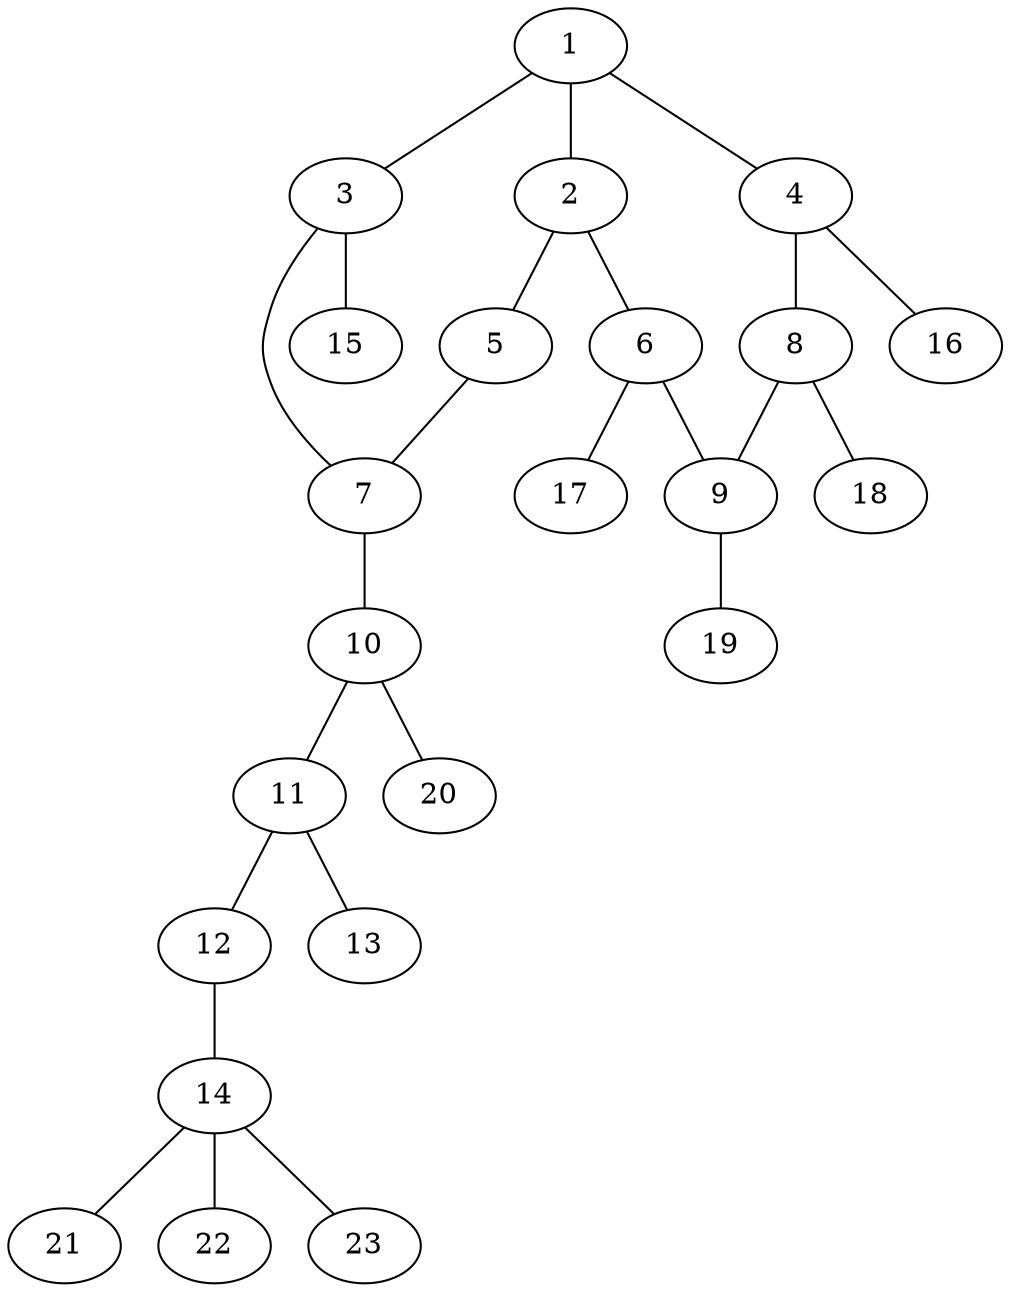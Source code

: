 graph molecule_72 {
	1	 [chem=C];
	2	 [chem=C];
	1 -- 2	 [valence=2];
	3	 [chem=N];
	1 -- 3	 [valence=1];
	4	 [chem=C];
	1 -- 4	 [valence=1];
	5	 [chem=N];
	2 -- 5	 [valence=1];
	6	 [chem=C];
	2 -- 6	 [valence=1];
	7	 [chem=C];
	3 -- 7	 [valence=1];
	15	 [chem=H];
	3 -- 15	 [valence=1];
	8	 [chem=C];
	4 -- 8	 [valence=2];
	16	 [chem=H];
	4 -- 16	 [valence=1];
	5 -- 7	 [valence=2];
	9	 [chem=C];
	6 -- 9	 [valence=2];
	17	 [chem=H];
	6 -- 17	 [valence=1];
	10	 [chem=N];
	7 -- 10	 [valence=1];
	8 -- 9	 [valence=1];
	18	 [chem=H];
	8 -- 18	 [valence=1];
	19	 [chem=H];
	9 -- 19	 [valence=1];
	11	 [chem=C];
	10 -- 11	 [valence=1];
	20	 [chem=H];
	10 -- 20	 [valence=1];
	12	 [chem=O];
	11 -- 12	 [valence=1];
	13	 [chem=O];
	11 -- 13	 [valence=2];
	14	 [chem=C];
	12 -- 14	 [valence=1];
	21	 [chem=H];
	14 -- 21	 [valence=1];
	22	 [chem=H];
	14 -- 22	 [valence=1];
	23	 [chem=H];
	14 -- 23	 [valence=1];
}
